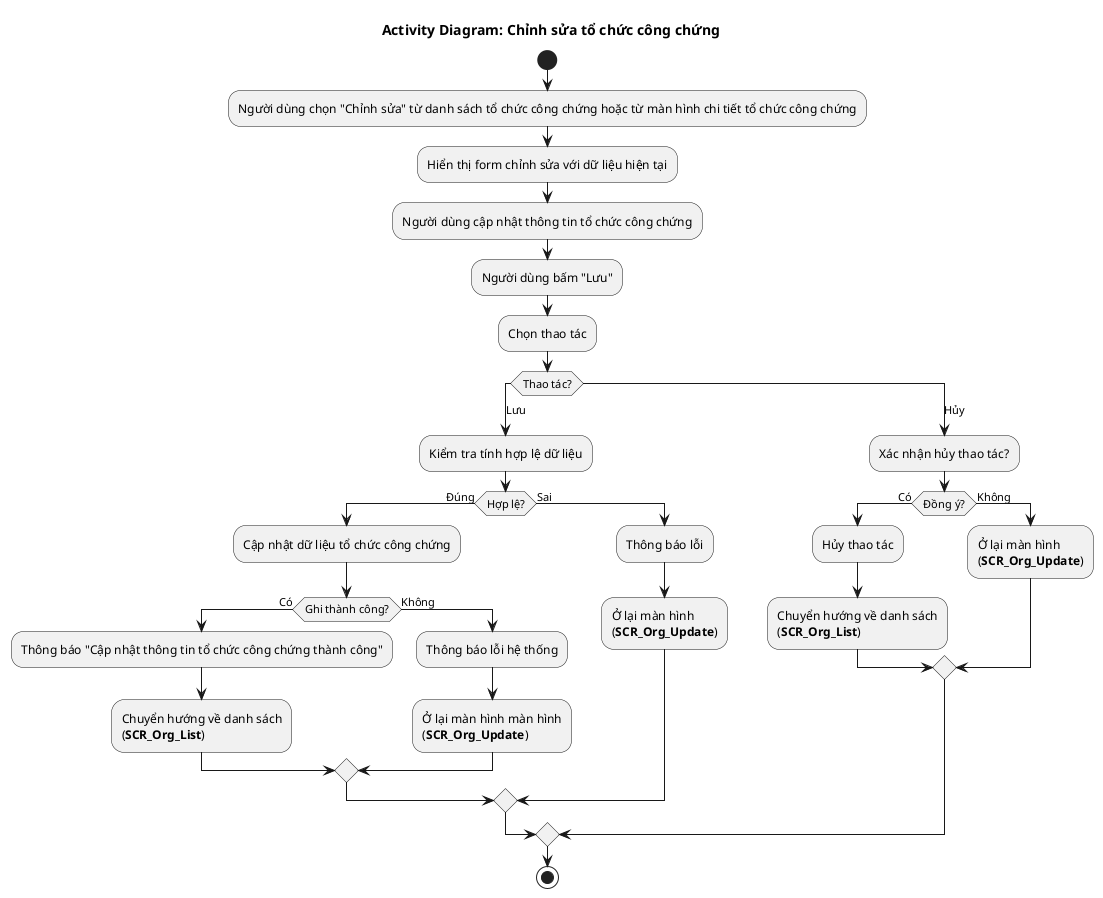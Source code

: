 @startuml AD_Org_Update
title Activity Diagram: Chỉnh sửa tổ chức công chứng

start
:Người dùng chọn "Chỉnh sửa" từ danh sách tổ chức công chứng hoặc từ màn hình chi tiết tổ chức công chứng;
:Hiển thị form chỉnh sửa với dữ liệu hiện tại;
:Người dùng cập nhật thông tin tổ chức công chứng;
:Người dùng bấm "Lưu";
:Chọn thao tác;
  switch (Thao tác?)
    case (Lưu)
      :Kiểm tra tính hợp lệ dữ liệu;
      if (Hợp lệ?) then (Đúng)
        :Cập nhật dữ liệu tổ chức công chứng;
          if (Ghi thành công?) then (Có)
            :Thông báo "Cập nhật thông tin tổ chức công chứng thành công";
            :Chuyển hướng về danh sách\n(**SCR_Org_List**);
          else (Không)
            :Thông báo lỗi hệ thống;
            :Ở lại màn hình màn hình\n(**SCR_Org_Update**);
          endif
      else (Sai)
        :Thông báo lỗi;
        :Ở lại màn hình\n(**SCR_Org_Update**);
      endif
    case (Hủy)
      :Xác nhận hủy thao tác?;
      if (Đồng ý?) then (Có)
        :Hủy thao tác;
        :Chuyển hướng về danh sách\n(**SCR_Org_List**);
      else (Không)
        :Ở lại màn hình\n(**SCR_Org_Update**);
      endif
  endswitch
  stop
@enduml
